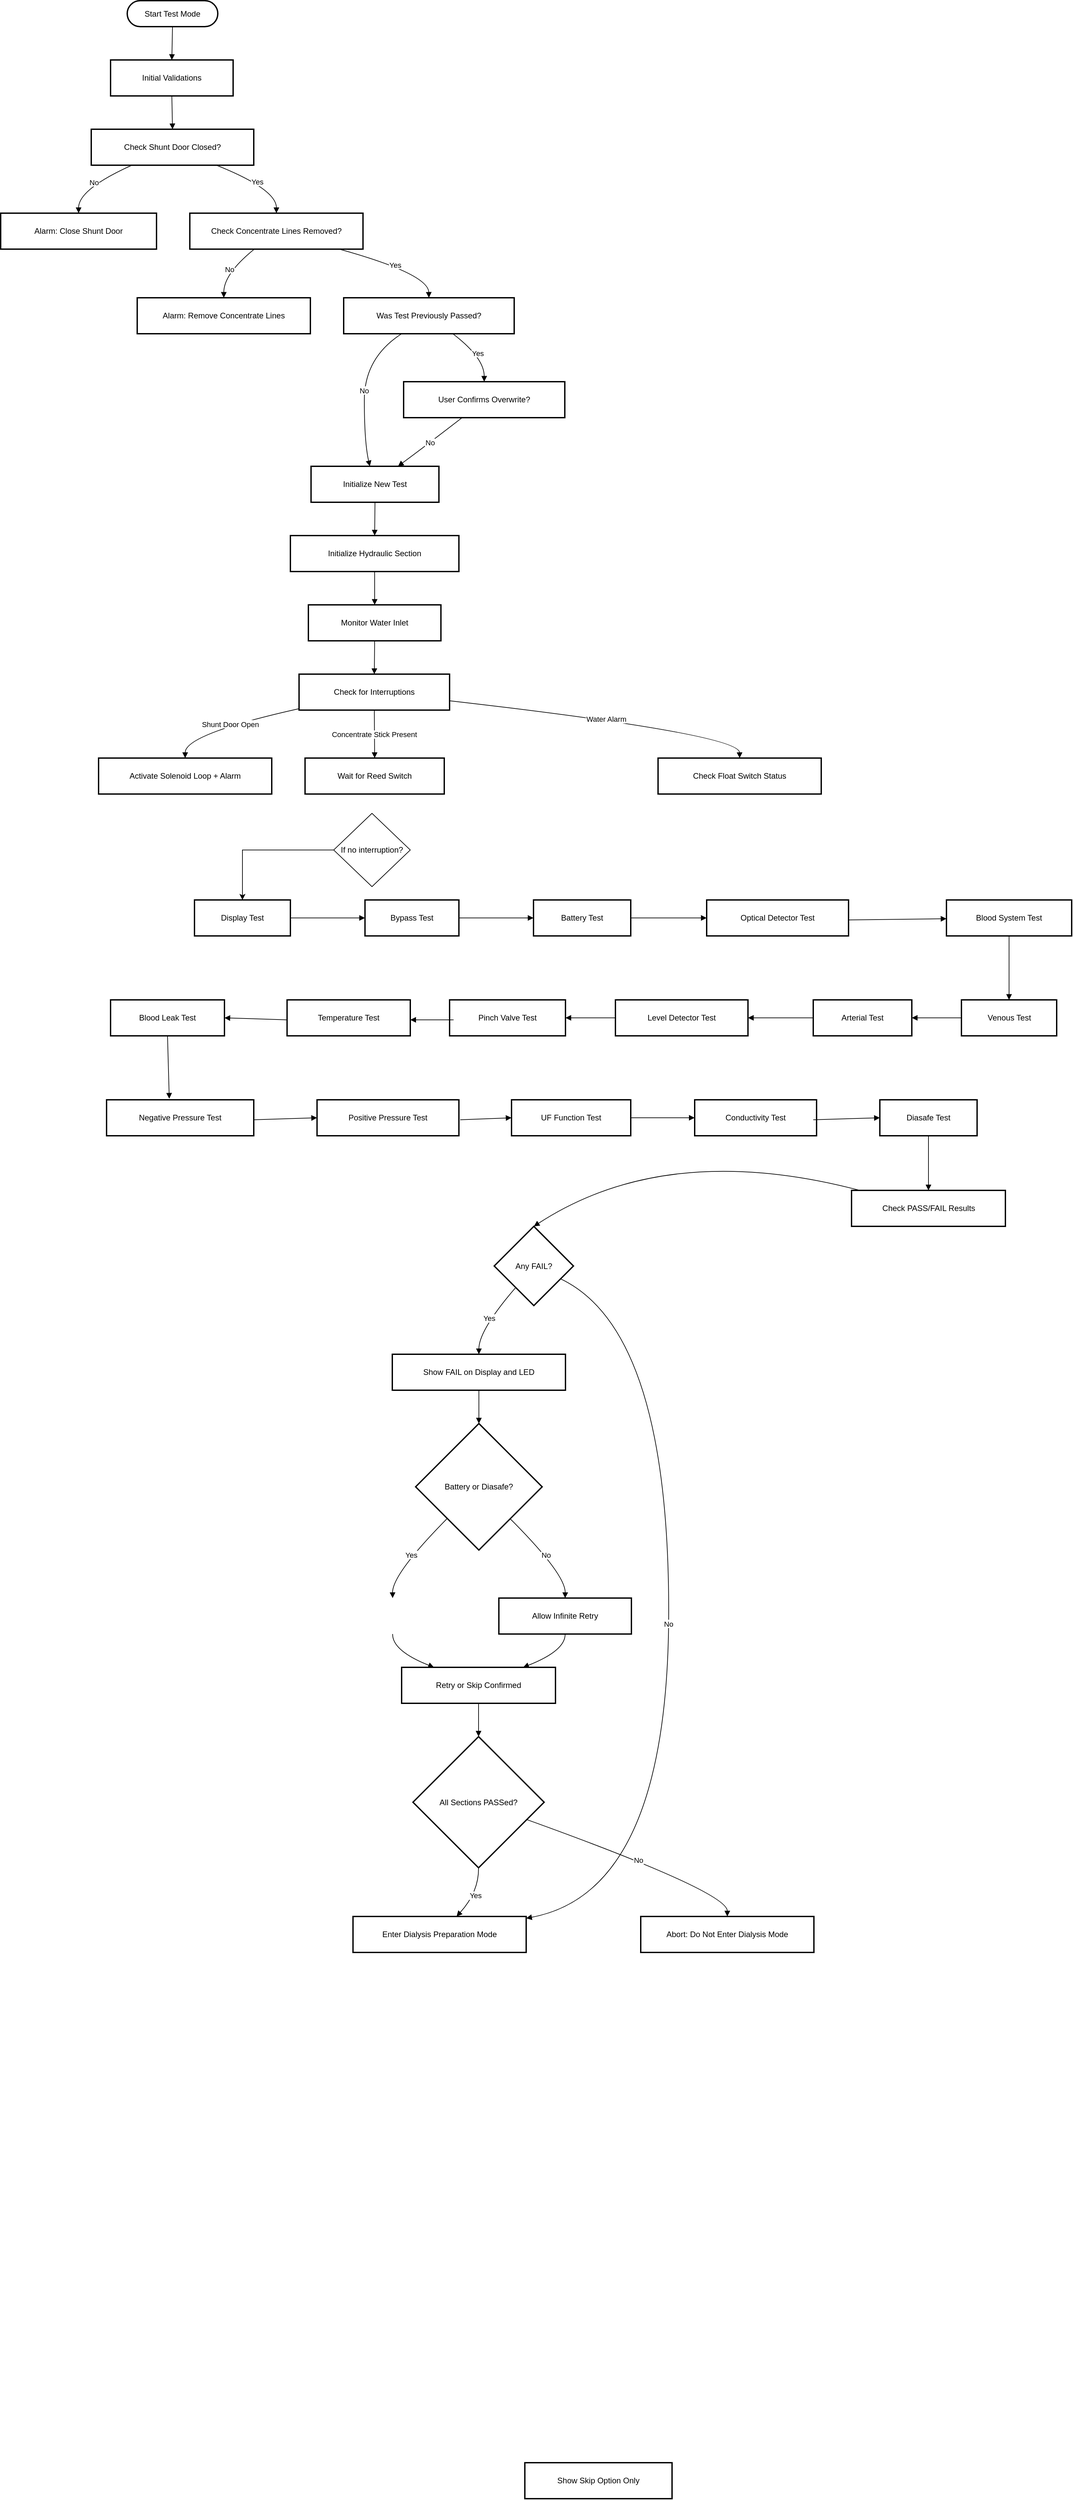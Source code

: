 <mxfile version="28.0.7">
  <diagram id="C5RBs43oDa-KdzZeNtuy" name="Page-1">
    <mxGraphModel dx="1273" dy="509" grid="1" gridSize="10" guides="1" tooltips="1" connect="1" arrows="1" fold="1" page="1" pageScale="1" pageWidth="827" pageHeight="1169" math="0" shadow="0">
      <root>
        <mxCell id="WIyWlLk6GJQsqaUBKTNV-0" />
        <mxCell id="WIyWlLk6GJQsqaUBKTNV-1" parent="WIyWlLk6GJQsqaUBKTNV-0" />
        <mxCell id="XrAWU-woMyLjjpwO-lfF-2" value="Start Test Mode" style="rounded=1;whiteSpace=wrap;arcSize=50;strokeWidth=2;" vertex="1" parent="WIyWlLk6GJQsqaUBKTNV-1">
          <mxGeometry x="210" y="60" width="136" height="39" as="geometry" />
        </mxCell>
        <mxCell id="XrAWU-woMyLjjpwO-lfF-3" value="Initial Validations" style="whiteSpace=wrap;strokeWidth=2;" vertex="1" parent="WIyWlLk6GJQsqaUBKTNV-1">
          <mxGeometry x="185" y="149" width="184" height="54" as="geometry" />
        </mxCell>
        <mxCell id="XrAWU-woMyLjjpwO-lfF-4" value="Check Shunt Door Closed?" style="whiteSpace=wrap;strokeWidth=2;" vertex="1" parent="WIyWlLk6GJQsqaUBKTNV-1">
          <mxGeometry x="156" y="253" width="244" height="54" as="geometry" />
        </mxCell>
        <mxCell id="XrAWU-woMyLjjpwO-lfF-5" value="Alarm: Close Shunt Door" style="whiteSpace=wrap;strokeWidth=2;" vertex="1" parent="WIyWlLk6GJQsqaUBKTNV-1">
          <mxGeometry x="20" y="379" width="234" height="54" as="geometry" />
        </mxCell>
        <mxCell id="XrAWU-woMyLjjpwO-lfF-6" value="Check Concentrate Lines Removed?" style="whiteSpace=wrap;strokeWidth=2;" vertex="1" parent="WIyWlLk6GJQsqaUBKTNV-1">
          <mxGeometry x="304" y="379" width="260" height="54" as="geometry" />
        </mxCell>
        <mxCell id="XrAWU-woMyLjjpwO-lfF-7" value="Alarm: Remove Concentrate Lines" style="whiteSpace=wrap;strokeWidth=2;" vertex="1" parent="WIyWlLk6GJQsqaUBKTNV-1">
          <mxGeometry x="225" y="506" width="260" height="54" as="geometry" />
        </mxCell>
        <mxCell id="XrAWU-woMyLjjpwO-lfF-8" value="Was Test Previously Passed?" style="whiteSpace=wrap;strokeWidth=2;" vertex="1" parent="WIyWlLk6GJQsqaUBKTNV-1">
          <mxGeometry x="535" y="506" width="256" height="54" as="geometry" />
        </mxCell>
        <mxCell id="XrAWU-woMyLjjpwO-lfF-9" value="Initialize New Test" style="whiteSpace=wrap;strokeWidth=2;" vertex="1" parent="WIyWlLk6GJQsqaUBKTNV-1">
          <mxGeometry x="486" y="759" width="192" height="54" as="geometry" />
        </mxCell>
        <mxCell id="XrAWU-woMyLjjpwO-lfF-10" value="User Confirms Overwrite?" style="whiteSpace=wrap;strokeWidth=2;" vertex="1" parent="WIyWlLk6GJQsqaUBKTNV-1">
          <mxGeometry x="625" y="632" width="242" height="54" as="geometry" />
        </mxCell>
        <mxCell id="XrAWU-woMyLjjpwO-lfF-11" value="Enter Dialysis Preparation Mode" style="whiteSpace=wrap;strokeWidth=2;" vertex="1" parent="WIyWlLk6GJQsqaUBKTNV-1">
          <mxGeometry x="549" y="2936" width="260" height="54" as="geometry" />
        </mxCell>
        <mxCell id="XrAWU-woMyLjjpwO-lfF-12" value="Initialize Hydraulic Section" style="whiteSpace=wrap;strokeWidth=2;" vertex="1" parent="WIyWlLk6GJQsqaUBKTNV-1">
          <mxGeometry x="455" y="863" width="253" height="54" as="geometry" />
        </mxCell>
        <mxCell id="XrAWU-woMyLjjpwO-lfF-13" value="Monitor Water Inlet" style="whiteSpace=wrap;strokeWidth=2;" vertex="1" parent="WIyWlLk6GJQsqaUBKTNV-1">
          <mxGeometry x="482" y="967" width="199" height="54" as="geometry" />
        </mxCell>
        <mxCell id="XrAWU-woMyLjjpwO-lfF-14" value="Check for Interruptions" style="whiteSpace=wrap;strokeWidth=2;" vertex="1" parent="WIyWlLk6GJQsqaUBKTNV-1">
          <mxGeometry x="468" y="1071" width="226" height="54" as="geometry" />
        </mxCell>
        <mxCell id="XrAWU-woMyLjjpwO-lfF-15" value="Activate Solenoid Loop + Alarm" style="whiteSpace=wrap;strokeWidth=2;" vertex="1" parent="WIyWlLk6GJQsqaUBKTNV-1">
          <mxGeometry x="167" y="1197" width="260" height="54" as="geometry" />
        </mxCell>
        <mxCell id="XrAWU-woMyLjjpwO-lfF-16" value="Wait for Reed Switch" style="whiteSpace=wrap;strokeWidth=2;" vertex="1" parent="WIyWlLk6GJQsqaUBKTNV-1">
          <mxGeometry x="477" y="1197" width="209" height="54" as="geometry" />
        </mxCell>
        <mxCell id="XrAWU-woMyLjjpwO-lfF-17" value="Check Float Switch Status" style="whiteSpace=wrap;strokeWidth=2;" vertex="1" parent="WIyWlLk6GJQsqaUBKTNV-1">
          <mxGeometry x="1007" y="1197" width="245" height="54" as="geometry" />
        </mxCell>
        <mxCell id="XrAWU-woMyLjjpwO-lfF-19" value="Display Test" style="whiteSpace=wrap;strokeWidth=2;" vertex="1" parent="WIyWlLk6GJQsqaUBKTNV-1">
          <mxGeometry x="311" y="1410" width="144" height="54" as="geometry" />
        </mxCell>
        <mxCell id="XrAWU-woMyLjjpwO-lfF-20" value="Bypass Test" style="whiteSpace=wrap;strokeWidth=2;" vertex="1" parent="WIyWlLk6GJQsqaUBKTNV-1">
          <mxGeometry x="567" y="1410" width="141" height="54" as="geometry" />
        </mxCell>
        <mxCell id="XrAWU-woMyLjjpwO-lfF-21" value="Battery Test" style="whiteSpace=wrap;strokeWidth=2;" vertex="1" parent="WIyWlLk6GJQsqaUBKTNV-1">
          <mxGeometry x="820" y="1410" width="146" height="54" as="geometry" />
        </mxCell>
        <mxCell id="XrAWU-woMyLjjpwO-lfF-22" value="Optical Detector Test" style="whiteSpace=wrap;strokeWidth=2;" vertex="1" parent="WIyWlLk6GJQsqaUBKTNV-1">
          <mxGeometry x="1080" y="1410" width="213" height="54" as="geometry" />
        </mxCell>
        <mxCell id="XrAWU-woMyLjjpwO-lfF-23" value="Blood System Test" style="whiteSpace=wrap;strokeWidth=2;" vertex="1" parent="WIyWlLk6GJQsqaUBKTNV-1">
          <mxGeometry x="1440" y="1410" width="188" height="54" as="geometry" />
        </mxCell>
        <mxCell id="XrAWU-woMyLjjpwO-lfF-24" value="Venous Test" style="whiteSpace=wrap;strokeWidth=2;" vertex="1" parent="WIyWlLk6GJQsqaUBKTNV-1">
          <mxGeometry x="1462.5" y="1560" width="143" height="54" as="geometry" />
        </mxCell>
        <mxCell id="XrAWU-woMyLjjpwO-lfF-25" value="Arterial Test" style="whiteSpace=wrap;strokeWidth=2;" vertex="1" parent="WIyWlLk6GJQsqaUBKTNV-1">
          <mxGeometry x="1240" y="1560" width="148" height="54" as="geometry" />
        </mxCell>
        <mxCell id="XrAWU-woMyLjjpwO-lfF-26" value="Level Detector Test" style="whiteSpace=wrap;strokeWidth=2;" vertex="1" parent="WIyWlLk6GJQsqaUBKTNV-1">
          <mxGeometry x="943" y="1560" width="199" height="54" as="geometry" />
        </mxCell>
        <mxCell id="XrAWU-woMyLjjpwO-lfF-27" value="Pinch Valve Test" style="whiteSpace=wrap;strokeWidth=2;" vertex="1" parent="WIyWlLk6GJQsqaUBKTNV-1">
          <mxGeometry x="694" y="1560" width="174" height="54" as="geometry" />
        </mxCell>
        <mxCell id="XrAWU-woMyLjjpwO-lfF-28" value="Temperature Test" style="whiteSpace=wrap;strokeWidth=2;" vertex="1" parent="WIyWlLk6GJQsqaUBKTNV-1">
          <mxGeometry x="450" y="1560" width="185" height="54" as="geometry" />
        </mxCell>
        <mxCell id="XrAWU-woMyLjjpwO-lfF-29" value="Blood Leak Test" style="whiteSpace=wrap;strokeWidth=2;" vertex="1" parent="WIyWlLk6GJQsqaUBKTNV-1">
          <mxGeometry x="185" y="1560" width="171" height="54" as="geometry" />
        </mxCell>
        <mxCell id="XrAWU-woMyLjjpwO-lfF-30" value="Negative Pressure Test" style="whiteSpace=wrap;strokeWidth=2;" vertex="1" parent="WIyWlLk6GJQsqaUBKTNV-1">
          <mxGeometry x="179" y="1710" width="221" height="54" as="geometry" />
        </mxCell>
        <mxCell id="XrAWU-woMyLjjpwO-lfF-31" value="Positive Pressure Test" style="whiteSpace=wrap;strokeWidth=2;" vertex="1" parent="WIyWlLk6GJQsqaUBKTNV-1">
          <mxGeometry x="495" y="1710" width="213" height="54" as="geometry" />
        </mxCell>
        <mxCell id="XrAWU-woMyLjjpwO-lfF-32" value="UF Function Test" style="whiteSpace=wrap;strokeWidth=2;" vertex="1" parent="WIyWlLk6GJQsqaUBKTNV-1">
          <mxGeometry x="787" y="1710" width="179" height="54" as="geometry" />
        </mxCell>
        <mxCell id="XrAWU-woMyLjjpwO-lfF-33" value="Conductivity Test" style="whiteSpace=wrap;strokeWidth=2;" vertex="1" parent="WIyWlLk6GJQsqaUBKTNV-1">
          <mxGeometry x="1062" y="1710" width="183" height="54" as="geometry" />
        </mxCell>
        <mxCell id="XrAWU-woMyLjjpwO-lfF-34" value="Diasafe Test" style="whiteSpace=wrap;strokeWidth=2;" vertex="1" parent="WIyWlLk6GJQsqaUBKTNV-1">
          <mxGeometry x="1340" y="1710" width="146" height="54" as="geometry" />
        </mxCell>
        <mxCell id="XrAWU-woMyLjjpwO-lfF-35" value="Check PASS/FAIL Results" style="whiteSpace=wrap;strokeWidth=2;" vertex="1" parent="WIyWlLk6GJQsqaUBKTNV-1">
          <mxGeometry x="1297.5" y="1846" width="231" height="54" as="geometry" />
        </mxCell>
        <mxCell id="XrAWU-woMyLjjpwO-lfF-36" value="Any FAIL?" style="rhombus;strokeWidth=2;whiteSpace=wrap;" vertex="1" parent="WIyWlLk6GJQsqaUBKTNV-1">
          <mxGeometry x="761" y="1900" width="119" height="119" as="geometry" />
        </mxCell>
        <mxCell id="XrAWU-woMyLjjpwO-lfF-37" value="Show FAIL on Display and LED" style="whiteSpace=wrap;strokeWidth=2;" vertex="1" parent="WIyWlLk6GJQsqaUBKTNV-1">
          <mxGeometry x="608" y="2092" width="260" height="54" as="geometry" />
        </mxCell>
        <mxCell id="XrAWU-woMyLjjpwO-lfF-38" value="Battery or Diasafe?" style="rhombus;strokeWidth=2;whiteSpace=wrap;" vertex="1" parent="WIyWlLk6GJQsqaUBKTNV-1">
          <mxGeometry x="643" y="2196" width="190" height="190" as="geometry" />
        </mxCell>
        <mxCell id="XrAWU-woMyLjjpwO-lfF-39" value="Show Skip Option Only" style="whiteSpace=wrap;strokeWidth=2;" vertex="1" parent="WIyWlLk6GJQsqaUBKTNV-1">
          <mxGeometry x="807" y="3756" width="221" height="54" as="geometry" />
        </mxCell>
        <mxCell id="XrAWU-woMyLjjpwO-lfF-40" value="Allow Infinite Retry" style="whiteSpace=wrap;strokeWidth=2;" vertex="1" parent="WIyWlLk6GJQsqaUBKTNV-1">
          <mxGeometry x="768" y="2458" width="199" height="54" as="geometry" />
        </mxCell>
        <mxCell id="XrAWU-woMyLjjpwO-lfF-41" value="Retry or Skip Confirmed" style="whiteSpace=wrap;strokeWidth=2;" vertex="1" parent="WIyWlLk6GJQsqaUBKTNV-1">
          <mxGeometry x="622" y="2562" width="231" height="54" as="geometry" />
        </mxCell>
        <mxCell id="XrAWU-woMyLjjpwO-lfF-42" value="All Sections PASSed?" style="rhombus;strokeWidth=2;whiteSpace=wrap;" vertex="1" parent="WIyWlLk6GJQsqaUBKTNV-1">
          <mxGeometry x="639" y="2666" width="197" height="197" as="geometry" />
        </mxCell>
        <mxCell id="XrAWU-woMyLjjpwO-lfF-43" value="Abort: Do Not Enter Dialysis Mode" style="whiteSpace=wrap;strokeWidth=2;" vertex="1" parent="WIyWlLk6GJQsqaUBKTNV-1">
          <mxGeometry x="981" y="2936" width="260" height="54" as="geometry" />
        </mxCell>
        <mxCell id="XrAWU-woMyLjjpwO-lfF-44" value="" style="curved=1;startArrow=none;endArrow=block;exitX=0.5;exitY=1;entryX=0.5;entryY=0;rounded=0;" edge="1" parent="WIyWlLk6GJQsqaUBKTNV-1" source="XrAWU-woMyLjjpwO-lfF-2" target="XrAWU-woMyLjjpwO-lfF-3">
          <mxGeometry relative="1" as="geometry">
            <Array as="points" />
          </mxGeometry>
        </mxCell>
        <mxCell id="XrAWU-woMyLjjpwO-lfF-45" value="" style="curved=1;startArrow=none;endArrow=block;exitX=0.5;exitY=1;entryX=0.5;entryY=0;rounded=0;" edge="1" parent="WIyWlLk6GJQsqaUBKTNV-1" source="XrAWU-woMyLjjpwO-lfF-3" target="XrAWU-woMyLjjpwO-lfF-4">
          <mxGeometry relative="1" as="geometry">
            <Array as="points" />
          </mxGeometry>
        </mxCell>
        <mxCell id="XrAWU-woMyLjjpwO-lfF-46" value="No" style="curved=1;startArrow=none;endArrow=block;exitX=0.25;exitY=1;entryX=0.5;entryY=0.01;rounded=0;" edge="1" parent="WIyWlLk6GJQsqaUBKTNV-1" source="XrAWU-woMyLjjpwO-lfF-4" target="XrAWU-woMyLjjpwO-lfF-5">
          <mxGeometry relative="1" as="geometry">
            <Array as="points">
              <mxPoint x="137" y="343" />
            </Array>
          </mxGeometry>
        </mxCell>
        <mxCell id="XrAWU-woMyLjjpwO-lfF-47" value="Yes" style="curved=1;startArrow=none;endArrow=block;exitX=0.77;exitY=1;entryX=0.5;entryY=0.01;rounded=0;" edge="1" parent="WIyWlLk6GJQsqaUBKTNV-1" source="XrAWU-woMyLjjpwO-lfF-4" target="XrAWU-woMyLjjpwO-lfF-6">
          <mxGeometry relative="1" as="geometry">
            <Array as="points">
              <mxPoint x="434" y="343" />
            </Array>
          </mxGeometry>
        </mxCell>
        <mxCell id="XrAWU-woMyLjjpwO-lfF-48" value="No" style="curved=1;startArrow=none;endArrow=block;exitX=0.37;exitY=1.01;entryX=0.5;entryY=0;rounded=0;" edge="1" parent="WIyWlLk6GJQsqaUBKTNV-1" source="XrAWU-woMyLjjpwO-lfF-6" target="XrAWU-woMyLjjpwO-lfF-7">
          <mxGeometry relative="1" as="geometry">
            <Array as="points">
              <mxPoint x="355" y="470" />
            </Array>
          </mxGeometry>
        </mxCell>
        <mxCell id="XrAWU-woMyLjjpwO-lfF-49" value="Yes" style="curved=1;startArrow=none;endArrow=block;exitX=0.87;exitY=1.01;entryX=0.5;entryY=0;rounded=0;" edge="1" parent="WIyWlLk6GJQsqaUBKTNV-1" source="XrAWU-woMyLjjpwO-lfF-6" target="XrAWU-woMyLjjpwO-lfF-8">
          <mxGeometry relative="1" as="geometry">
            <Array as="points">
              <mxPoint x="662" y="470" />
            </Array>
          </mxGeometry>
        </mxCell>
        <mxCell id="XrAWU-woMyLjjpwO-lfF-50" value="No" style="curved=1;startArrow=none;endArrow=block;exitX=0.34;exitY=1;entryX=0.46;entryY=0;rounded=0;" edge="1" parent="WIyWlLk6GJQsqaUBKTNV-1" source="XrAWU-woMyLjjpwO-lfF-8" target="XrAWU-woMyLjjpwO-lfF-9">
          <mxGeometry relative="1" as="geometry">
            <Array as="points">
              <mxPoint x="566" y="596" />
              <mxPoint x="566" y="723" />
            </Array>
          </mxGeometry>
        </mxCell>
        <mxCell id="XrAWU-woMyLjjpwO-lfF-51" value="Yes" style="curved=1;startArrow=none;endArrow=block;exitX=0.64;exitY=1;entryX=0.5;entryY=0.01;rounded=0;" edge="1" parent="WIyWlLk6GJQsqaUBKTNV-1" source="XrAWU-woMyLjjpwO-lfF-8" target="XrAWU-woMyLjjpwO-lfF-10">
          <mxGeometry relative="1" as="geometry">
            <Array as="points">
              <mxPoint x="746" y="596" />
            </Array>
          </mxGeometry>
        </mxCell>
        <mxCell id="XrAWU-woMyLjjpwO-lfF-53" value="No" style="curved=1;startArrow=none;endArrow=block;exitX=0.36;exitY=1.01;entryX=0.68;entryY=0;rounded=0;" edge="1" parent="WIyWlLk6GJQsqaUBKTNV-1" source="XrAWU-woMyLjjpwO-lfF-10" target="XrAWU-woMyLjjpwO-lfF-9">
          <mxGeometry relative="1" as="geometry">
            <Array as="points">
              <mxPoint x="665" y="723" />
            </Array>
          </mxGeometry>
        </mxCell>
        <mxCell id="XrAWU-woMyLjjpwO-lfF-54" value="" style="curved=1;startArrow=none;endArrow=block;exitX=0.5;exitY=1;entryX=0.5;entryY=0;rounded=0;" edge="1" parent="WIyWlLk6GJQsqaUBKTNV-1" source="XrAWU-woMyLjjpwO-lfF-9" target="XrAWU-woMyLjjpwO-lfF-12">
          <mxGeometry relative="1" as="geometry">
            <Array as="points" />
          </mxGeometry>
        </mxCell>
        <mxCell id="XrAWU-woMyLjjpwO-lfF-55" value="" style="curved=1;startArrow=none;endArrow=block;exitX=0.5;exitY=1;entryX=0.5;entryY=0;rounded=0;" edge="1" parent="WIyWlLk6GJQsqaUBKTNV-1" source="XrAWU-woMyLjjpwO-lfF-12" target="XrAWU-woMyLjjpwO-lfF-13">
          <mxGeometry relative="1" as="geometry">
            <Array as="points" />
          </mxGeometry>
        </mxCell>
        <mxCell id="XrAWU-woMyLjjpwO-lfF-56" value="" style="curved=1;startArrow=none;endArrow=block;exitX=0.5;exitY=1;entryX=0.5;entryY=0;rounded=0;" edge="1" parent="WIyWlLk6GJQsqaUBKTNV-1" source="XrAWU-woMyLjjpwO-lfF-13" target="XrAWU-woMyLjjpwO-lfF-14">
          <mxGeometry relative="1" as="geometry">
            <Array as="points" />
          </mxGeometry>
        </mxCell>
        <mxCell id="XrAWU-woMyLjjpwO-lfF-57" value="Shunt Door Open" style="curved=1;startArrow=none;endArrow=block;exitX=0;exitY=0.96;entryX=0.5;entryY=0.01;rounded=0;" edge="1" parent="WIyWlLk6GJQsqaUBKTNV-1" source="XrAWU-woMyLjjpwO-lfF-14" target="XrAWU-woMyLjjpwO-lfF-15">
          <mxGeometry relative="1" as="geometry">
            <Array as="points">
              <mxPoint x="297" y="1161" />
            </Array>
          </mxGeometry>
        </mxCell>
        <mxCell id="XrAWU-woMyLjjpwO-lfF-58" value="Concentrate Stick Present" style="curved=1;startArrow=none;endArrow=block;exitX=0.5;exitY=1;entryX=0.5;entryY=0.01;rounded=0;" edge="1" parent="WIyWlLk6GJQsqaUBKTNV-1" source="XrAWU-woMyLjjpwO-lfF-14" target="XrAWU-woMyLjjpwO-lfF-16">
          <mxGeometry relative="1" as="geometry">
            <Array as="points" />
          </mxGeometry>
        </mxCell>
        <mxCell id="XrAWU-woMyLjjpwO-lfF-59" value="Water Alarm" style="curved=1;startArrow=none;endArrow=block;exitX=1;exitY=0.74;entryX=0.5;entryY=0.01;rounded=0;" edge="1" parent="WIyWlLk6GJQsqaUBKTNV-1" source="XrAWU-woMyLjjpwO-lfF-14" target="XrAWU-woMyLjjpwO-lfF-17">
          <mxGeometry relative="1" as="geometry">
            <Array as="points">
              <mxPoint x="1129" y="1161" />
            </Array>
          </mxGeometry>
        </mxCell>
        <mxCell id="XrAWU-woMyLjjpwO-lfF-62" value="" style="curved=1;startArrow=none;endArrow=block;exitX=1;exitY=0.5;entryX=0;entryY=0.5;rounded=0;exitDx=0;exitDy=0;entryDx=0;entryDy=0;" edge="1" parent="WIyWlLk6GJQsqaUBKTNV-1" source="XrAWU-woMyLjjpwO-lfF-19" target="XrAWU-woMyLjjpwO-lfF-20">
          <mxGeometry relative="1" as="geometry">
            <Array as="points" />
          </mxGeometry>
        </mxCell>
        <mxCell id="XrAWU-woMyLjjpwO-lfF-63" value="" style="curved=1;startArrow=none;endArrow=block;exitX=1;exitY=0.5;entryX=0;entryY=0.5;rounded=0;exitDx=0;exitDy=0;entryDx=0;entryDy=0;" edge="1" parent="WIyWlLk6GJQsqaUBKTNV-1" source="XrAWU-woMyLjjpwO-lfF-20" target="XrAWU-woMyLjjpwO-lfF-21">
          <mxGeometry relative="1" as="geometry">
            <Array as="points" />
          </mxGeometry>
        </mxCell>
        <mxCell id="XrAWU-woMyLjjpwO-lfF-64" value="" style="curved=1;startArrow=none;endArrow=block;exitX=1;exitY=0.5;rounded=0;exitDx=0;exitDy=0;" edge="1" parent="WIyWlLk6GJQsqaUBKTNV-1" source="XrAWU-woMyLjjpwO-lfF-21" target="XrAWU-woMyLjjpwO-lfF-22">
          <mxGeometry relative="1" as="geometry">
            <Array as="points" />
          </mxGeometry>
        </mxCell>
        <mxCell id="XrAWU-woMyLjjpwO-lfF-65" value="" style="curved=1;startArrow=none;endArrow=block;rounded=0;" edge="1" parent="WIyWlLk6GJQsqaUBKTNV-1" target="XrAWU-woMyLjjpwO-lfF-23">
          <mxGeometry relative="1" as="geometry">
            <Array as="points" />
            <mxPoint x="1293" y="1440" as="sourcePoint" />
          </mxGeometry>
        </mxCell>
        <mxCell id="XrAWU-woMyLjjpwO-lfF-66" value="" style="curved=1;startArrow=none;endArrow=block;exitX=0.5;exitY=1;entryX=0.5;entryY=0;rounded=0;" edge="1" parent="WIyWlLk6GJQsqaUBKTNV-1" source="XrAWU-woMyLjjpwO-lfF-23" target="XrAWU-woMyLjjpwO-lfF-24">
          <mxGeometry relative="1" as="geometry">
            <Array as="points" />
          </mxGeometry>
        </mxCell>
        <mxCell id="XrAWU-woMyLjjpwO-lfF-67" value="" style="curved=1;startArrow=none;endArrow=block;exitX=0;exitY=0.5;entryX=1;entryY=0.5;rounded=0;exitDx=0;exitDy=0;entryDx=0;entryDy=0;" edge="1" parent="WIyWlLk6GJQsqaUBKTNV-1" source="XrAWU-woMyLjjpwO-lfF-24" target="XrAWU-woMyLjjpwO-lfF-25">
          <mxGeometry relative="1" as="geometry">
            <Array as="points" />
          </mxGeometry>
        </mxCell>
        <mxCell id="XrAWU-woMyLjjpwO-lfF-68" value="" style="curved=1;startArrow=none;endArrow=block;exitX=0;exitY=0.5;entryX=1;entryY=0.5;rounded=0;exitDx=0;exitDy=0;entryDx=0;entryDy=0;" edge="1" parent="WIyWlLk6GJQsqaUBKTNV-1" source="XrAWU-woMyLjjpwO-lfF-25" target="XrAWU-woMyLjjpwO-lfF-26">
          <mxGeometry relative="1" as="geometry">
            <Array as="points" />
          </mxGeometry>
        </mxCell>
        <mxCell id="XrAWU-woMyLjjpwO-lfF-69" value="" style="curved=1;startArrow=none;endArrow=block;exitX=0;exitY=0.5;entryX=1;entryY=0.5;rounded=0;exitDx=0;exitDy=0;entryDx=0;entryDy=0;" edge="1" parent="WIyWlLk6GJQsqaUBKTNV-1" source="XrAWU-woMyLjjpwO-lfF-26" target="XrAWU-woMyLjjpwO-lfF-27">
          <mxGeometry relative="1" as="geometry">
            <Array as="points" />
          </mxGeometry>
        </mxCell>
        <mxCell id="XrAWU-woMyLjjpwO-lfF-70" value="" style="curved=1;startArrow=none;endArrow=block;rounded=0;" edge="1" parent="WIyWlLk6GJQsqaUBKTNV-1">
          <mxGeometry relative="1" as="geometry">
            <Array as="points" />
            <mxPoint x="700" y="1590" as="sourcePoint" />
            <mxPoint x="635" y="1590" as="targetPoint" />
          </mxGeometry>
        </mxCell>
        <mxCell id="XrAWU-woMyLjjpwO-lfF-71" value="" style="curved=1;startArrow=none;endArrow=block;entryX=1;entryY=0.5;rounded=0;entryDx=0;entryDy=0;" edge="1" parent="WIyWlLk6GJQsqaUBKTNV-1" target="XrAWU-woMyLjjpwO-lfF-29">
          <mxGeometry relative="1" as="geometry">
            <Array as="points" />
            <mxPoint x="450" y="1590" as="sourcePoint" />
          </mxGeometry>
        </mxCell>
        <mxCell id="XrAWU-woMyLjjpwO-lfF-72" value="" style="curved=1;startArrow=none;endArrow=block;exitX=0.5;exitY=1;rounded=0;entryX=0.426;entryY=-0.031;entryDx=0;entryDy=0;entryPerimeter=0;" edge="1" parent="WIyWlLk6GJQsqaUBKTNV-1" source="XrAWU-woMyLjjpwO-lfF-29" target="XrAWU-woMyLjjpwO-lfF-30">
          <mxGeometry relative="1" as="geometry">
            <Array as="points" />
            <mxPoint x="270" y="1700" as="targetPoint" />
          </mxGeometry>
        </mxCell>
        <mxCell id="XrAWU-woMyLjjpwO-lfF-73" value="" style="curved=1;startArrow=none;endArrow=block;entryX=0;entryY=0.5;rounded=0;entryDx=0;entryDy=0;" edge="1" parent="WIyWlLk6GJQsqaUBKTNV-1" target="XrAWU-woMyLjjpwO-lfF-31">
          <mxGeometry relative="1" as="geometry">
            <Array as="points" />
            <mxPoint x="400" y="1740" as="sourcePoint" />
          </mxGeometry>
        </mxCell>
        <mxCell id="XrAWU-woMyLjjpwO-lfF-74" value="" style="curved=1;startArrow=none;endArrow=block;entryX=0;entryY=0.5;rounded=0;entryDx=0;entryDy=0;" edge="1" parent="WIyWlLk6GJQsqaUBKTNV-1" target="XrAWU-woMyLjjpwO-lfF-32">
          <mxGeometry relative="1" as="geometry">
            <Array as="points" />
            <mxPoint x="710" y="1740" as="sourcePoint" />
          </mxGeometry>
        </mxCell>
        <mxCell id="XrAWU-woMyLjjpwO-lfF-75" value="" style="curved=1;startArrow=none;endArrow=block;exitX=1;exitY=0.5;rounded=0;exitDx=0;exitDy=0;" edge="1" parent="WIyWlLk6GJQsqaUBKTNV-1" source="XrAWU-woMyLjjpwO-lfF-32" target="XrAWU-woMyLjjpwO-lfF-33">
          <mxGeometry relative="1" as="geometry">
            <Array as="points" />
          </mxGeometry>
        </mxCell>
        <mxCell id="XrAWU-woMyLjjpwO-lfF-76" value="" style="curved=1;startArrow=none;endArrow=block;exitX=0.973;exitY=0.556;entryX=0;entryY=0.5;rounded=0;exitDx=0;exitDy=0;exitPerimeter=0;entryDx=0;entryDy=0;" edge="1" parent="WIyWlLk6GJQsqaUBKTNV-1" source="XrAWU-woMyLjjpwO-lfF-33" target="XrAWU-woMyLjjpwO-lfF-34">
          <mxGeometry relative="1" as="geometry">
            <Array as="points" />
          </mxGeometry>
        </mxCell>
        <mxCell id="XrAWU-woMyLjjpwO-lfF-77" value="" style="curved=1;startArrow=none;endArrow=block;exitX=0.5;exitY=1;entryX=0.5;entryY=0;rounded=0;" edge="1" parent="WIyWlLk6GJQsqaUBKTNV-1" source="XrAWU-woMyLjjpwO-lfF-34" target="XrAWU-woMyLjjpwO-lfF-35">
          <mxGeometry relative="1" as="geometry">
            <Array as="points" />
          </mxGeometry>
        </mxCell>
        <mxCell id="XrAWU-woMyLjjpwO-lfF-78" value="" style="curved=1;startArrow=none;endArrow=block;entryX=0.5;entryY=0;rounded=0;" edge="1" parent="WIyWlLk6GJQsqaUBKTNV-1" source="XrAWU-woMyLjjpwO-lfF-35" target="XrAWU-woMyLjjpwO-lfF-36">
          <mxGeometry relative="1" as="geometry">
            <Array as="points">
              <mxPoint x="1020" y="1770" />
            </Array>
          </mxGeometry>
        </mxCell>
        <mxCell id="XrAWU-woMyLjjpwO-lfF-79" value="Yes" style="curved=1;startArrow=none;endArrow=block;exitX=0.07;exitY=1.01;entryX=0.5;entryY=0;rounded=0;" edge="1" parent="WIyWlLk6GJQsqaUBKTNV-1" source="XrAWU-woMyLjjpwO-lfF-36" target="XrAWU-woMyLjjpwO-lfF-37">
          <mxGeometry relative="1" as="geometry">
            <Array as="points">
              <mxPoint x="738" y="2056" />
            </Array>
          </mxGeometry>
        </mxCell>
        <mxCell id="XrAWU-woMyLjjpwO-lfF-80" value="" style="curved=1;startArrow=none;endArrow=block;exitX=0.5;exitY=1;entryX=0.5;entryY=0;rounded=0;" edge="1" parent="WIyWlLk6GJQsqaUBKTNV-1" source="XrAWU-woMyLjjpwO-lfF-37" target="XrAWU-woMyLjjpwO-lfF-38">
          <mxGeometry relative="1" as="geometry">
            <Array as="points" />
          </mxGeometry>
        </mxCell>
        <mxCell id="XrAWU-woMyLjjpwO-lfF-81" value="Yes" style="curved=1;startArrow=none;endArrow=block;exitX=0;exitY=1;entryX=0.5;entryY=0;rounded=0;" edge="1" parent="WIyWlLk6GJQsqaUBKTNV-1" source="XrAWU-woMyLjjpwO-lfF-38">
          <mxGeometry relative="1" as="geometry">
            <Array as="points">
              <mxPoint x="608" y="2422" />
            </Array>
            <mxPoint x="608.5" y="2458" as="targetPoint" />
          </mxGeometry>
        </mxCell>
        <mxCell id="XrAWU-woMyLjjpwO-lfF-82" value="No" style="curved=1;startArrow=none;endArrow=block;exitX=0.99;exitY=1;entryX=0.5;entryY=0;rounded=0;" edge="1" parent="WIyWlLk6GJQsqaUBKTNV-1" source="XrAWU-woMyLjjpwO-lfF-38" target="XrAWU-woMyLjjpwO-lfF-40">
          <mxGeometry relative="1" as="geometry">
            <Array as="points">
              <mxPoint x="868" y="2422" />
            </Array>
          </mxGeometry>
        </mxCell>
        <mxCell id="XrAWU-woMyLjjpwO-lfF-83" value="" style="curved=1;startArrow=none;endArrow=block;exitX=0.5;exitY=1;entryX=0.21;entryY=0;rounded=0;" edge="1" parent="WIyWlLk6GJQsqaUBKTNV-1" target="XrAWU-woMyLjjpwO-lfF-41">
          <mxGeometry relative="1" as="geometry">
            <Array as="points">
              <mxPoint x="608" y="2537" />
            </Array>
            <mxPoint x="608.5" y="2512.0" as="sourcePoint" />
          </mxGeometry>
        </mxCell>
        <mxCell id="XrAWU-woMyLjjpwO-lfF-84" value="" style="curved=1;startArrow=none;endArrow=block;exitX=0.5;exitY=1;entryX=0.79;entryY=0;rounded=0;" edge="1" parent="WIyWlLk6GJQsqaUBKTNV-1" source="XrAWU-woMyLjjpwO-lfF-40" target="XrAWU-woMyLjjpwO-lfF-41">
          <mxGeometry relative="1" as="geometry">
            <Array as="points">
              <mxPoint x="868" y="2537" />
            </Array>
          </mxGeometry>
        </mxCell>
        <mxCell id="XrAWU-woMyLjjpwO-lfF-85" value="" style="curved=1;startArrow=none;endArrow=block;exitX=0.5;exitY=1;entryX=0.5;entryY=0;rounded=0;" edge="1" parent="WIyWlLk6GJQsqaUBKTNV-1" source="XrAWU-woMyLjjpwO-lfF-41" target="XrAWU-woMyLjjpwO-lfF-42">
          <mxGeometry relative="1" as="geometry">
            <Array as="points" />
          </mxGeometry>
        </mxCell>
        <mxCell id="XrAWU-woMyLjjpwO-lfF-86" value="Yes" style="curved=1;startArrow=none;endArrow=block;exitX=0.5;exitY=1;entryX=0.6;entryY=-0.01;rounded=0;" edge="1" parent="WIyWlLk6GJQsqaUBKTNV-1" source="XrAWU-woMyLjjpwO-lfF-42" target="XrAWU-woMyLjjpwO-lfF-11">
          <mxGeometry relative="1" as="geometry">
            <Array as="points">
              <mxPoint x="738" y="2899" />
            </Array>
          </mxGeometry>
        </mxCell>
        <mxCell id="XrAWU-woMyLjjpwO-lfF-87" value="No" style="curved=1;startArrow=none;endArrow=block;exitX=1;exitY=0.68;entryX=0.5;entryY=-0.01;rounded=0;" edge="1" parent="WIyWlLk6GJQsqaUBKTNV-1" source="XrAWU-woMyLjjpwO-lfF-42" target="XrAWU-woMyLjjpwO-lfF-43">
          <mxGeometry relative="1" as="geometry">
            <Array as="points">
              <mxPoint x="1111" y="2899" />
            </Array>
          </mxGeometry>
        </mxCell>
        <mxCell id="XrAWU-woMyLjjpwO-lfF-88" value="No" style="curved=1;startArrow=none;endArrow=block;exitX=1;exitY=0.74;entryX=1;entryY=0.05;rounded=0;" edge="1" parent="WIyWlLk6GJQsqaUBKTNV-1" source="XrAWU-woMyLjjpwO-lfF-36" target="XrAWU-woMyLjjpwO-lfF-11">
          <mxGeometry relative="1" as="geometry">
            <Array as="points">
              <mxPoint x="1023" y="2056" />
              <mxPoint x="1023" y="2899" />
            </Array>
          </mxGeometry>
        </mxCell>
        <mxCell id="XrAWU-woMyLjjpwO-lfF-92" style="edgeStyle=orthogonalEdgeStyle;rounded=0;orthogonalLoop=1;jettySize=auto;html=1;exitX=0;exitY=0.5;exitDx=0;exitDy=0;entryX=0.5;entryY=0;entryDx=0;entryDy=0;" edge="1" parent="WIyWlLk6GJQsqaUBKTNV-1" source="XrAWU-woMyLjjpwO-lfF-90" target="XrAWU-woMyLjjpwO-lfF-19">
          <mxGeometry relative="1" as="geometry" />
        </mxCell>
        <mxCell id="XrAWU-woMyLjjpwO-lfF-90" value="If no interruption?" style="rhombus;whiteSpace=wrap;html=1;" vertex="1" parent="WIyWlLk6GJQsqaUBKTNV-1">
          <mxGeometry x="520" y="1280" width="115" height="110" as="geometry" />
        </mxCell>
        <mxCell id="XrAWU-woMyLjjpwO-lfF-91" style="edgeStyle=orthogonalEdgeStyle;rounded=0;orthogonalLoop=1;jettySize=auto;html=1;exitX=0.5;exitY=1;exitDx=0;exitDy=0;" edge="1" parent="WIyWlLk6GJQsqaUBKTNV-1" source="XrAWU-woMyLjjpwO-lfF-90" target="XrAWU-woMyLjjpwO-lfF-90">
          <mxGeometry relative="1" as="geometry" />
        </mxCell>
      </root>
    </mxGraphModel>
  </diagram>
</mxfile>
